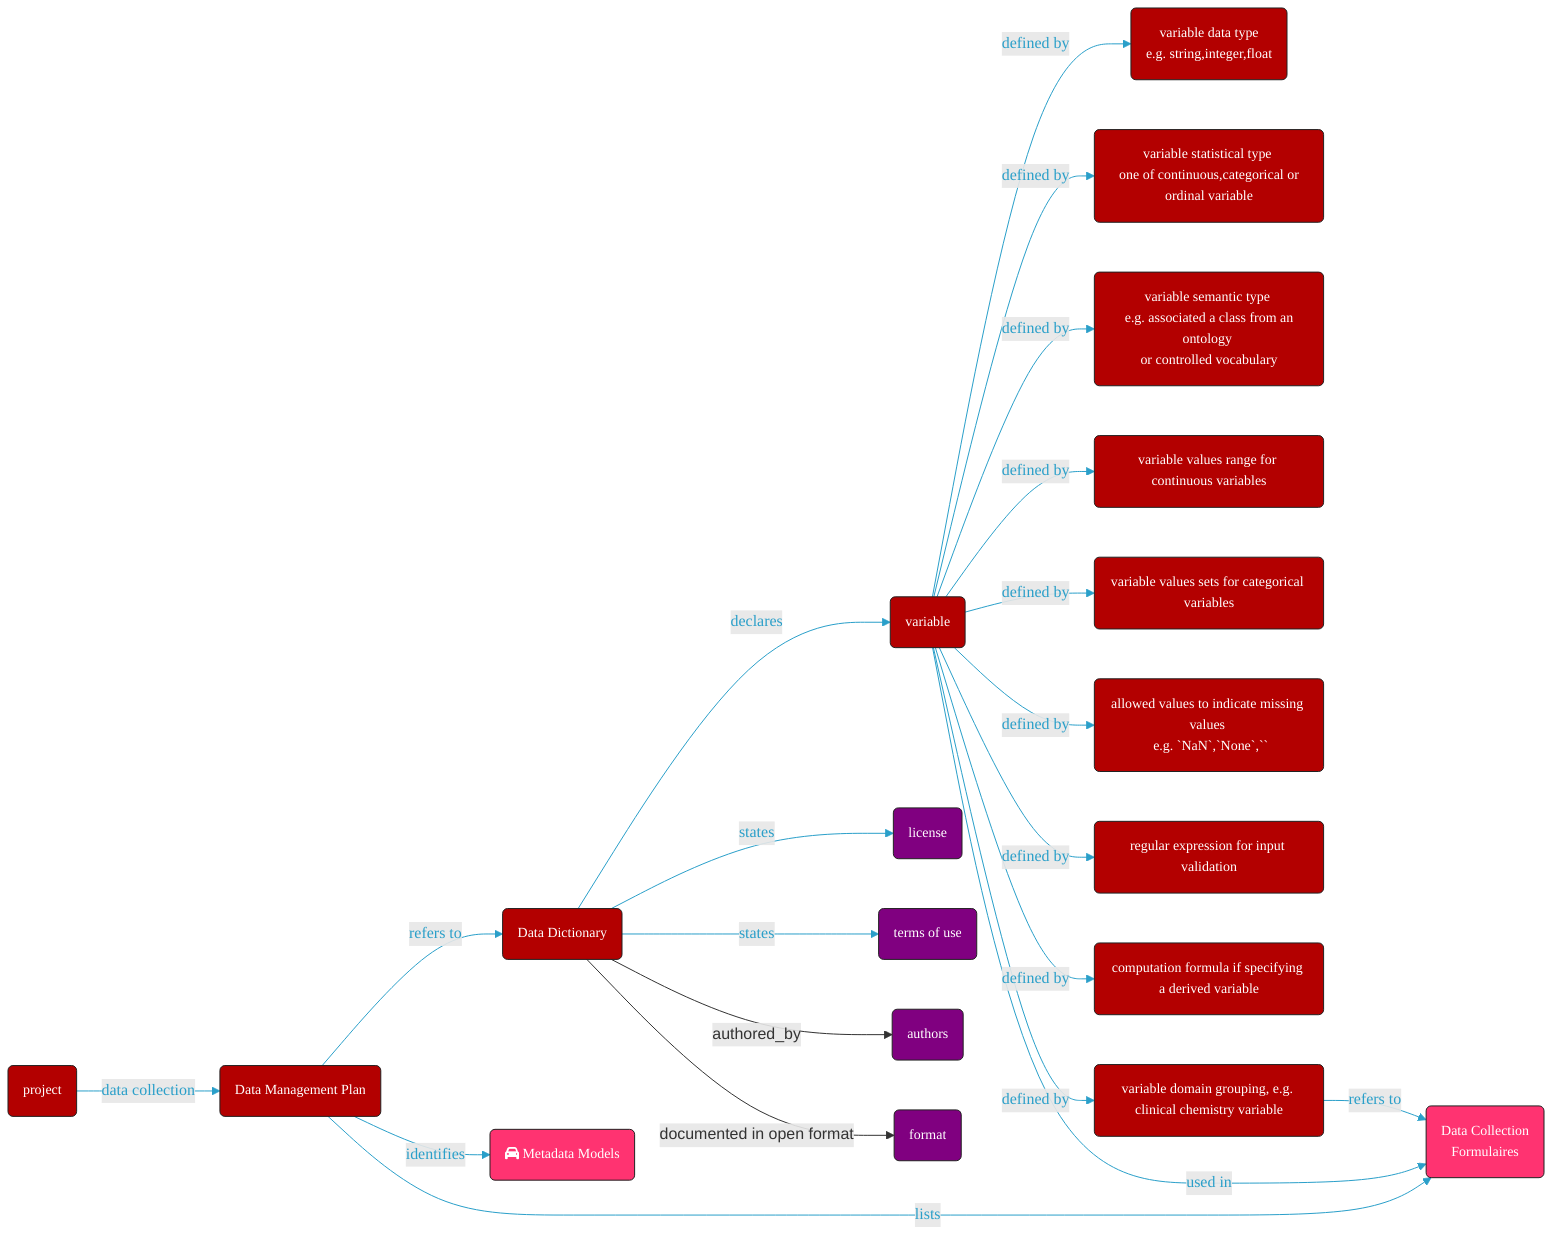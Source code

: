 graph LR
  A(project):::box -->|data collection| B(Data Management Plan):::box

  B -->|refers to| C(Data Dictionary):::box
  B -->|identifies| F(fa:fa-car Metadata Models):::box5
  B -->|lists| E(Data Collection <br> Formulaires):::box5

  C --> |declares| D(variable):::box

  D --> |defined by| G(variable data type <br> e.g. string,integer,float):::box
  D --> |defined by| H(variable statistical type <br> one of continuous,categorical or ordinal variable):::box
  D --> |defined by| I(variable semantic type <br> e.g. associated a class from an ontology <br>or controlled vocabulary):::box
  D --> |defined by| J(variable values range for continuous variables):::box
  D --> |defined by| K(variable values sets for categorical variables):::box
  D --> |defined by| L(allowed values to indicate missing values <br> e.g. `NaN`,`None`,``):::box
  D --> |defined by| LL(regular expression for input validation):::box
  D --> |defined by| LLL(computation formula if specifying a derived variable):::box
  D --> |defined by| L4(variable domain grouping, e.g. clinical chemistry variable):::box
  D --> |used in| E
  L4 --> |refers to| E
  C --> |states| M(license):::box1
  C --> |states| N(terms of use):::box1
  C --> |authored_by| O(authors):::box1
  C --> |documented in open format| P(format):::box1

linkStyle 0,1,2,3,4,5,6,7,8,9,10,11,12,13,14,15,16,17 stroke:#2a9fc9,stroke-width:1px,color:#2a9fc9,font-family:avenir;
classDef box font-family:avenir,font-size:14px,fill:#B30000,stroke:#222,color:#fff,stroke-width:1px
classDef box1 font-family:avenir,font-size:14px,fill:purple,stroke:#222,color:#fff,stroke-width:1px
classDef box5 font-family:avenir,font-size:14px,fill:#FF3371,stroke:#222,color:#fff,stroke-width:1px